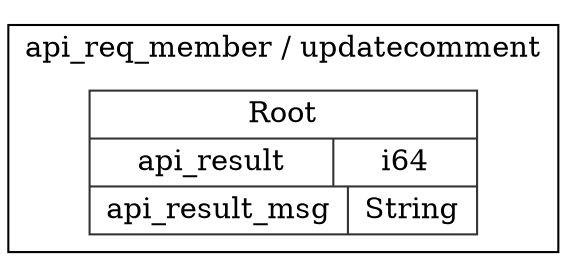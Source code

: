 digraph {
  rankdir=LR;
  subgraph cluster_0 {
    label="api_req_member / updatecomment";
    node [style="filled", color=white, style="solid", color=gray20];
    api_req_member__updatecomment__Root [label="<Root> Root  | { api_result | <api_result> i64 } | { api_result_msg | <api_result_msg> String }", shape=record];
  }
}
